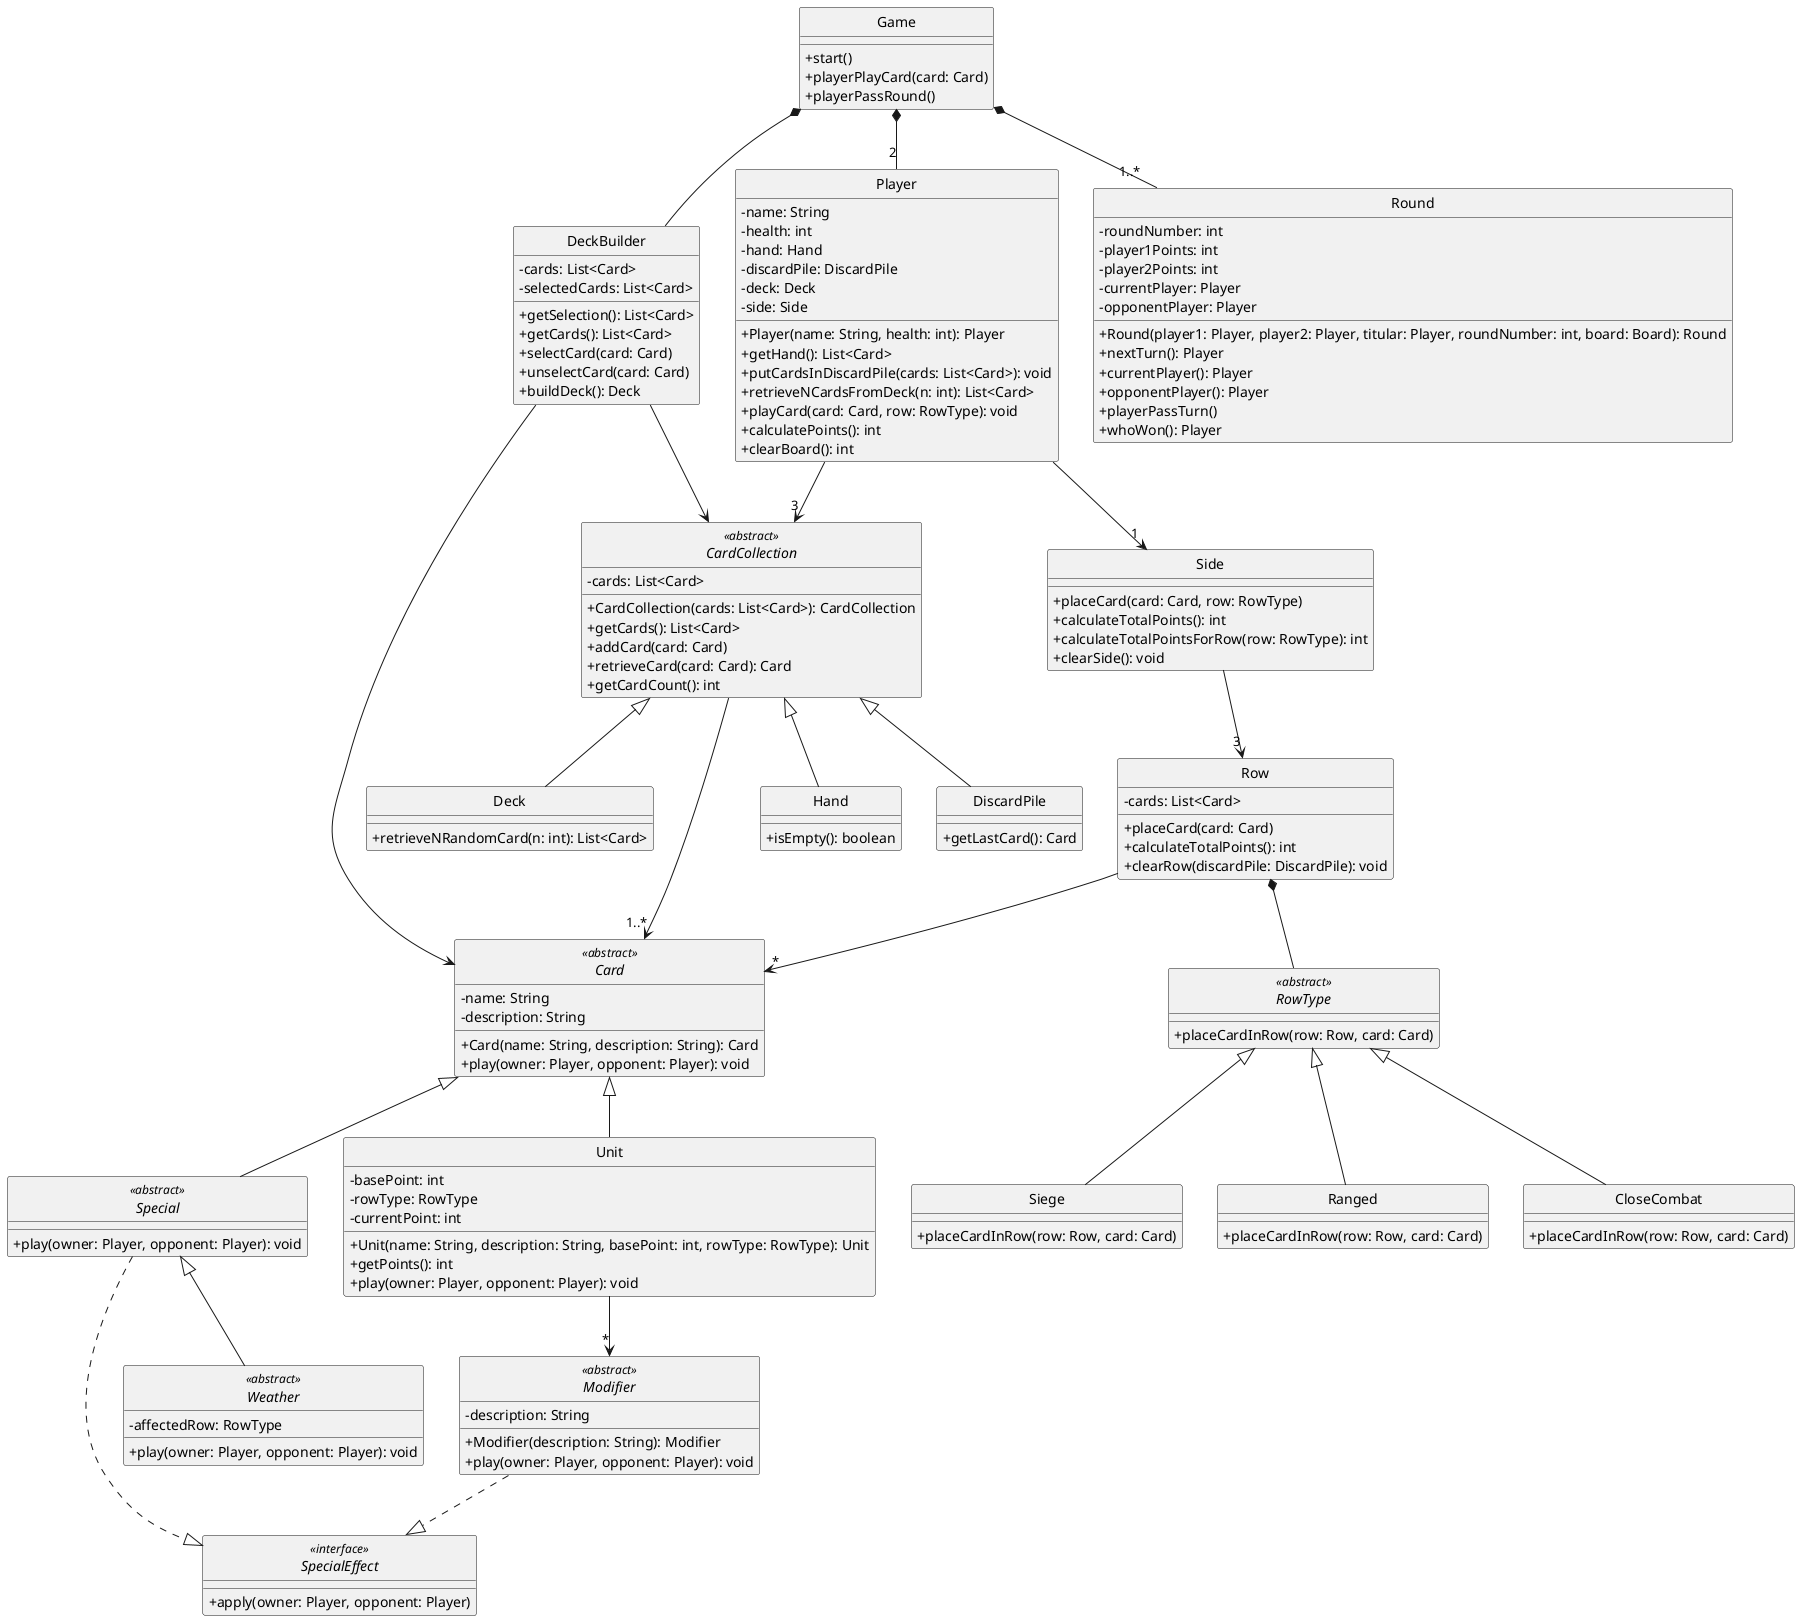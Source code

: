 @startuml

skinparam monochrome true
hide circle
skinparam classAttributeIconSize 0

' =====================
' GAME
' =====================
class Game {
  +start()
  +playerPlayCard(card: Card)
  +playerPassRound()
}

class DeckBuilder {
  -cards: List<Card>
  -selectedCards: List<Card>
  +getSelection(): List<Card>
  +getCards(): List<Card>
  +selectCard(card: Card)
  +unselectCard(card: Card)
  +buildDeck(): Deck
}

abstract class CardCollection <<abstract>> {
  -cards: List<Card>
  +CardCollection(cards: List<Card>): CardCollection
  +getCards(): List<Card>
  +addCard(card: Card)
  +retrieveCard(card: Card): Card
  +getCardCount(): int
}

class Hand {
  +isEmpty(): boolean
}

class DiscardPile {
  +getLastCard(): Card
}

class Deck {
  +retrieveNRandomCard(n: int): List<Card>
}

class Player {
  -name: String
  -health: int
  -hand: Hand
  -discardPile: DiscardPile
  -deck: Deck
  -side: Side
  +Player(name: String, health: int): Player
  +getHand(): List<Card>
  +putCardsInDiscardPile(cards: List<Card>): void
  +retrieveNCardsFromDeck(n: int): List<Card>
  +playCard(card: Card, row: RowType): void
  +calculatePoints(): int
  +clearBoard(): int
}

class Round {
  -roundNumber: int
  -player1Points: int
  -player2Points: int
  -currentPlayer: Player
  -opponentPlayer: Player
  +Round(player1: Player, player2: Player, titular: Player, roundNumber: int, board: Board): Round
  +nextTurn(): Player
  +currentPlayer(): Player
  +opponentPlayer(): Player
  +playerPassTurn()
  +whoWon(): Player
}

class Side {
  +placeCard(card: Card, row: RowType)
  +calculateTotalPoints(): int
  +calculateTotalPointsForRow(row: RowType): int
  +clearSide(): void
}

abstract class RowType <<abstract>> {
  +placeCardInRow(row: Row, card: Card)
}

class Ranged extends RowType {
  +placeCardInRow(row: Row, card: Card)
}

class CloseCombat extends RowType {
  +placeCardInRow(row: Row, card: Card)
}

class Siege extends RowType {
  +placeCardInRow(row: Row, card: Card)
}

class Row {
  -cards: List<Card>
  +placeCard(card: Card)
  +calculateTotalPoints(): int
  +clearRow(discardPile: DiscardPile): void
}

' =====================
' CARD
' =====================
interface SpecialEffect <<interface>> {
  +apply(owner: Player, opponent: Player)
}

abstract class Card <<abstract>> {
  -name: String
  -description: String
  +Card(name: String, description: String): Card
  +play(owner: Player, opponent: Player): void
}

class Unit {
  -basePoint: int
  -rowType: RowType
  -currentPoint: int
  +Unit(name: String, description: String, basePoint: int, rowType: RowType): Unit
  +getPoints(): int
  +play(owner: Player, opponent: Player): void
}

abstract class Special <<abstract>> {
  +play(owner: Player, opponent: Player): void
}

abstract class Weather <<abstract>> {
  -affectedRow: RowType
  +play(owner: Player, opponent: Player): void
}

abstract class Modifier <<abstract>> {
  -description: String
  +Modifier(description: String): Modifier
  +play(owner: Player, opponent: Player): void
}

' =====================
' RELATIONSHIPS
' =====================

Game *-- "1..*" Round
Game *-- "2" Player
Game *-- DeckBuilder

DeckBuilder --> Card
DeckBuilder --> CardCollection

CardCollection --> "1..*" Card
CardCollection <|-- Hand
CardCollection <|-- DiscardPile
CardCollection <|-- Deck

Player --> "3" CardCollection
Player --> "1" Side

Side --> "3" Row
Row *-- RowType
Row --> "*" Card

Card <|-- Unit
Card <|-- Special
Special <|-- Weather

Unit --> "*" Modifier
Modifier ..|> SpecialEffect
Special ..|> SpecialEffect

@enduml
